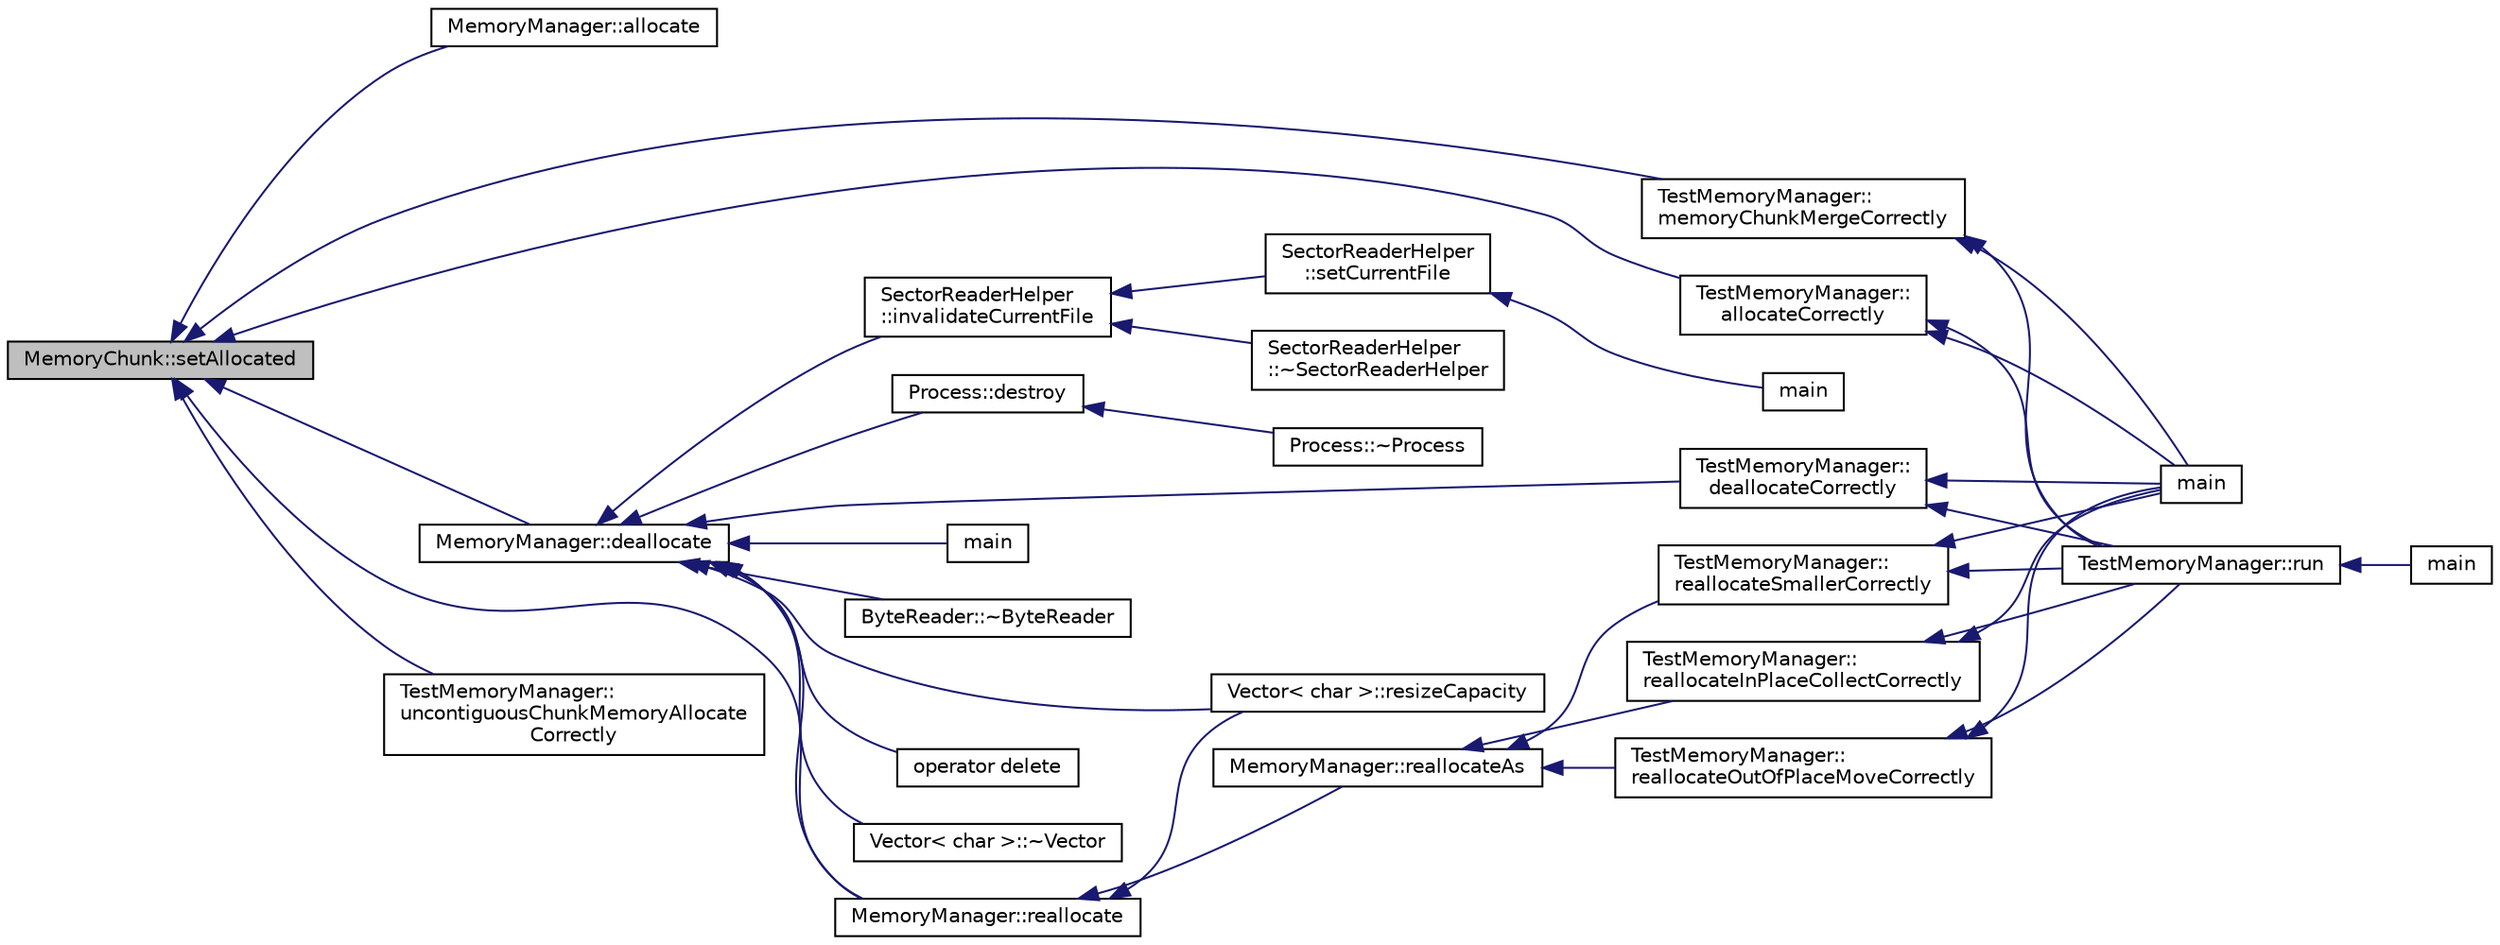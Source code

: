 digraph "MemoryChunk::setAllocated"
{
  edge [fontname="Helvetica",fontsize="10",labelfontname="Helvetica",labelfontsize="10"];
  node [fontname="Helvetica",fontsize="10",shape=record];
  rankdir="LR";
  Node263 [label="MemoryChunk::setAllocated",height=0.2,width=0.4,color="black", fillcolor="grey75", style="filled", fontcolor="black"];
  Node263 -> Node264 [dir="back",color="midnightblue",fontsize="10",style="solid",fontname="Helvetica"];
  Node264 [label="MemoryManager::allocate",height=0.2,width=0.4,color="black", fillcolor="white", style="filled",URL="$d7/dff/class_memory_manager.html#a7a9a1ed8aa2df2885d4567eb7d18805a"];
  Node263 -> Node265 [dir="back",color="midnightblue",fontsize="10",style="solid",fontname="Helvetica"];
  Node265 [label="MemoryManager::deallocate",height=0.2,width=0.4,color="black", fillcolor="white", style="filled",URL="$d7/dff/class_memory_manager.html#a41a3c946c368918bdb6e4b441080fb8b"];
  Node265 -> Node266 [dir="back",color="midnightblue",fontsize="10",style="solid",fontname="Helvetica"];
  Node266 [label="Vector\< char \>::~Vector",height=0.2,width=0.4,color="black", fillcolor="white", style="filled",URL="$d5/db2/class_vector.html#afd524fac19e6d3d69db5198ffe2952b0"];
  Node265 -> Node267 [dir="back",color="midnightblue",fontsize="10",style="solid",fontname="Helvetica"];
  Node267 [label="Vector\< char \>::resizeCapacity",height=0.2,width=0.4,color="black", fillcolor="white", style="filled",URL="$d5/db2/class_vector.html#a2200dde3c6beb2f84f3dbd0e6bb104f3"];
  Node265 -> Node268 [dir="back",color="midnightblue",fontsize="10",style="solid",fontname="Helvetica"];
  Node268 [label="main",height=0.2,width=0.4,color="black", fillcolor="white", style="filled",URL="$db/db2/user__main__hello__kernel_8cpp.html#ae66f6b31b5ad750f1fe042a706a4e3d4"];
  Node265 -> Node269 [dir="back",color="midnightblue",fontsize="10",style="solid",fontname="Helvetica"];
  Node269 [label="ByteReader::~ByteReader",height=0.2,width=0.4,color="black", fillcolor="white", style="filled",URL="$d7/d5d/class_byte_reader.html#ab3c122f94d4e4ea822bfccac39e614ad"];
  Node265 -> Node270 [dir="back",color="midnightblue",fontsize="10",style="solid",fontname="Helvetica"];
  Node270 [label="SectorReaderHelper\l::invalidateCurrentFile",height=0.2,width=0.4,color="black", fillcolor="white", style="filled",URL="$d4/d91/class_sector_reader_helper.html#a9812ce5e4e9988850be23a64e8839997"];
  Node270 -> Node271 [dir="back",color="midnightblue",fontsize="10",style="solid",fontname="Helvetica"];
  Node271 [label="SectorReaderHelper\l::~SectorReaderHelper",height=0.2,width=0.4,color="black", fillcolor="white", style="filled",URL="$d4/d91/class_sector_reader_helper.html#a473f9dfa0e88e0e97de37dc7745cd314"];
  Node270 -> Node272 [dir="back",color="midnightblue",fontsize="10",style="solid",fontname="Helvetica"];
  Node272 [label="SectorReaderHelper\l::setCurrentFile",height=0.2,width=0.4,color="black", fillcolor="white", style="filled",URL="$d4/d91/class_sector_reader_helper.html#ad6db2d8c45476a18e8871d447ff42a3a"];
  Node272 -> Node273 [dir="back",color="midnightblue",fontsize="10",style="solid",fontname="Helvetica"];
  Node273 [label="main",height=0.2,width=0.4,color="black", fillcolor="white", style="filled",URL="$d2/d27/main__fat__test_8cpp.html#ae66f6b31b5ad750f1fe042a706a4e3d4"];
  Node265 -> Node274 [dir="back",color="midnightblue",fontsize="10",style="solid",fontname="Helvetica"];
  Node274 [label="MemoryManager::reallocate",height=0.2,width=0.4,color="black", fillcolor="white", style="filled",URL="$d7/dff/class_memory_manager.html#a17da19580dc9a1c21d4d1a6ca6674f6b"];
  Node274 -> Node267 [dir="back",color="midnightblue",fontsize="10",style="solid",fontname="Helvetica"];
  Node274 -> Node275 [dir="back",color="midnightblue",fontsize="10",style="solid",fontname="Helvetica"];
  Node275 [label="MemoryManager::reallocateAs",height=0.2,width=0.4,color="black", fillcolor="white", style="filled",URL="$d7/dff/class_memory_manager.html#a8b00309605d94f159b1a9b4a1b63e15f"];
  Node275 -> Node276 [dir="back",color="midnightblue",fontsize="10",style="solid",fontname="Helvetica"];
  Node276 [label="TestMemoryManager::\lreallocateSmallerCorrectly",height=0.2,width=0.4,color="black", fillcolor="white", style="filled",URL="$de/d58/class_test_memory_manager.html#ab9473b249acedd81d0adbdacc5aafa51"];
  Node276 -> Node277 [dir="back",color="midnightblue",fontsize="10",style="solid",fontname="Helvetica"];
  Node277 [label="main",height=0.2,width=0.4,color="black", fillcolor="white", style="filled",URL="$d4/d12/zcu102_2crt0_8cpp.html#ae66f6b31b5ad750f1fe042a706a4e3d4"];
  Node276 -> Node278 [dir="back",color="midnightblue",fontsize="10",style="solid",fontname="Helvetica"];
  Node278 [label="TestMemoryManager::run",height=0.2,width=0.4,color="black", fillcolor="white", style="filled",URL="$de/d58/class_test_memory_manager.html#acd87b90b4159195484f49ac1aad0b839"];
  Node278 -> Node279 [dir="back",color="midnightblue",fontsize="10",style="solid",fontname="Helvetica"];
  Node279 [label="main",height=0.2,width=0.4,color="black", fillcolor="white", style="filled",URL="$d1/d40/main__debug___pid_manager_8cpp.html#ae66f6b31b5ad750f1fe042a706a4e3d4"];
  Node275 -> Node280 [dir="back",color="midnightblue",fontsize="10",style="solid",fontname="Helvetica"];
  Node280 [label="TestMemoryManager::\lreallocateInPlaceCollectCorrectly",height=0.2,width=0.4,color="black", fillcolor="white", style="filled",URL="$de/d58/class_test_memory_manager.html#a234bf5990122de78b826e431d3c79292"];
  Node280 -> Node277 [dir="back",color="midnightblue",fontsize="10",style="solid",fontname="Helvetica"];
  Node280 -> Node278 [dir="back",color="midnightblue",fontsize="10",style="solid",fontname="Helvetica"];
  Node275 -> Node281 [dir="back",color="midnightblue",fontsize="10",style="solid",fontname="Helvetica"];
  Node281 [label="TestMemoryManager::\lreallocateOutOfPlaceMoveCorrectly",height=0.2,width=0.4,color="black", fillcolor="white", style="filled",URL="$de/d58/class_test_memory_manager.html#aa4c425d3295118b3bcda6b968386a8d6"];
  Node281 -> Node277 [dir="back",color="midnightblue",fontsize="10",style="solid",fontname="Helvetica"];
  Node281 -> Node278 [dir="back",color="midnightblue",fontsize="10",style="solid",fontname="Helvetica"];
  Node265 -> Node282 [dir="back",color="midnightblue",fontsize="10",style="solid",fontname="Helvetica"];
  Node282 [label="operator delete",height=0.2,width=0.4,color="black", fillcolor="white", style="filled",URL="$d1/d60/operator__delete_8cpp.html#a86107594327f3a001230df9802cd4422"];
  Node265 -> Node283 [dir="back",color="midnightblue",fontsize="10",style="solid",fontname="Helvetica"];
  Node283 [label="Process::destroy",height=0.2,width=0.4,color="black", fillcolor="white", style="filled",URL="$d1/d41/class_process.html#a9a33a79c6587f16670cb86e8bf058450"];
  Node283 -> Node284 [dir="back",color="midnightblue",fontsize="10",style="solid",fontname="Helvetica"];
  Node284 [label="Process::~Process",height=0.2,width=0.4,color="black", fillcolor="white", style="filled",URL="$d1/d41/class_process.html#a990776d181dbbde7ff8ac12713d814b3"];
  Node265 -> Node285 [dir="back",color="midnightblue",fontsize="10",style="solid",fontname="Helvetica"];
  Node285 [label="TestMemoryManager::\ldeallocateCorrectly",height=0.2,width=0.4,color="black", fillcolor="white", style="filled",URL="$de/d58/class_test_memory_manager.html#a0df022882a44e969830ab5d24b827dff"];
  Node285 -> Node277 [dir="back",color="midnightblue",fontsize="10",style="solid",fontname="Helvetica"];
  Node285 -> Node278 [dir="back",color="midnightblue",fontsize="10",style="solid",fontname="Helvetica"];
  Node263 -> Node274 [dir="back",color="midnightblue",fontsize="10",style="solid",fontname="Helvetica"];
  Node263 -> Node286 [dir="back",color="midnightblue",fontsize="10",style="solid",fontname="Helvetica"];
  Node286 [label="TestMemoryManager::\lmemoryChunkMergeCorrectly",height=0.2,width=0.4,color="black", fillcolor="white", style="filled",URL="$de/d58/class_test_memory_manager.html#a39f10451ea83116596e318cd89d6bfbf"];
  Node286 -> Node277 [dir="back",color="midnightblue",fontsize="10",style="solid",fontname="Helvetica"];
  Node286 -> Node278 [dir="back",color="midnightblue",fontsize="10",style="solid",fontname="Helvetica"];
  Node263 -> Node287 [dir="back",color="midnightblue",fontsize="10",style="solid",fontname="Helvetica"];
  Node287 [label="TestMemoryManager::\luncontiguousChunkMemoryAllocate\lCorrectly",height=0.2,width=0.4,color="black", fillcolor="white", style="filled",URL="$de/d58/class_test_memory_manager.html#adc179531a11daf86f8f07b959c9ceb94"];
  Node263 -> Node288 [dir="back",color="midnightblue",fontsize="10",style="solid",fontname="Helvetica"];
  Node288 [label="TestMemoryManager::\lallocateCorrectly",height=0.2,width=0.4,color="black", fillcolor="white", style="filled",URL="$de/d58/class_test_memory_manager.html#a5eb58c7aceefbe84ef99e217c2b30cdc"];
  Node288 -> Node277 [dir="back",color="midnightblue",fontsize="10",style="solid",fontname="Helvetica"];
  Node288 -> Node278 [dir="back",color="midnightblue",fontsize="10",style="solid",fontname="Helvetica"];
}
